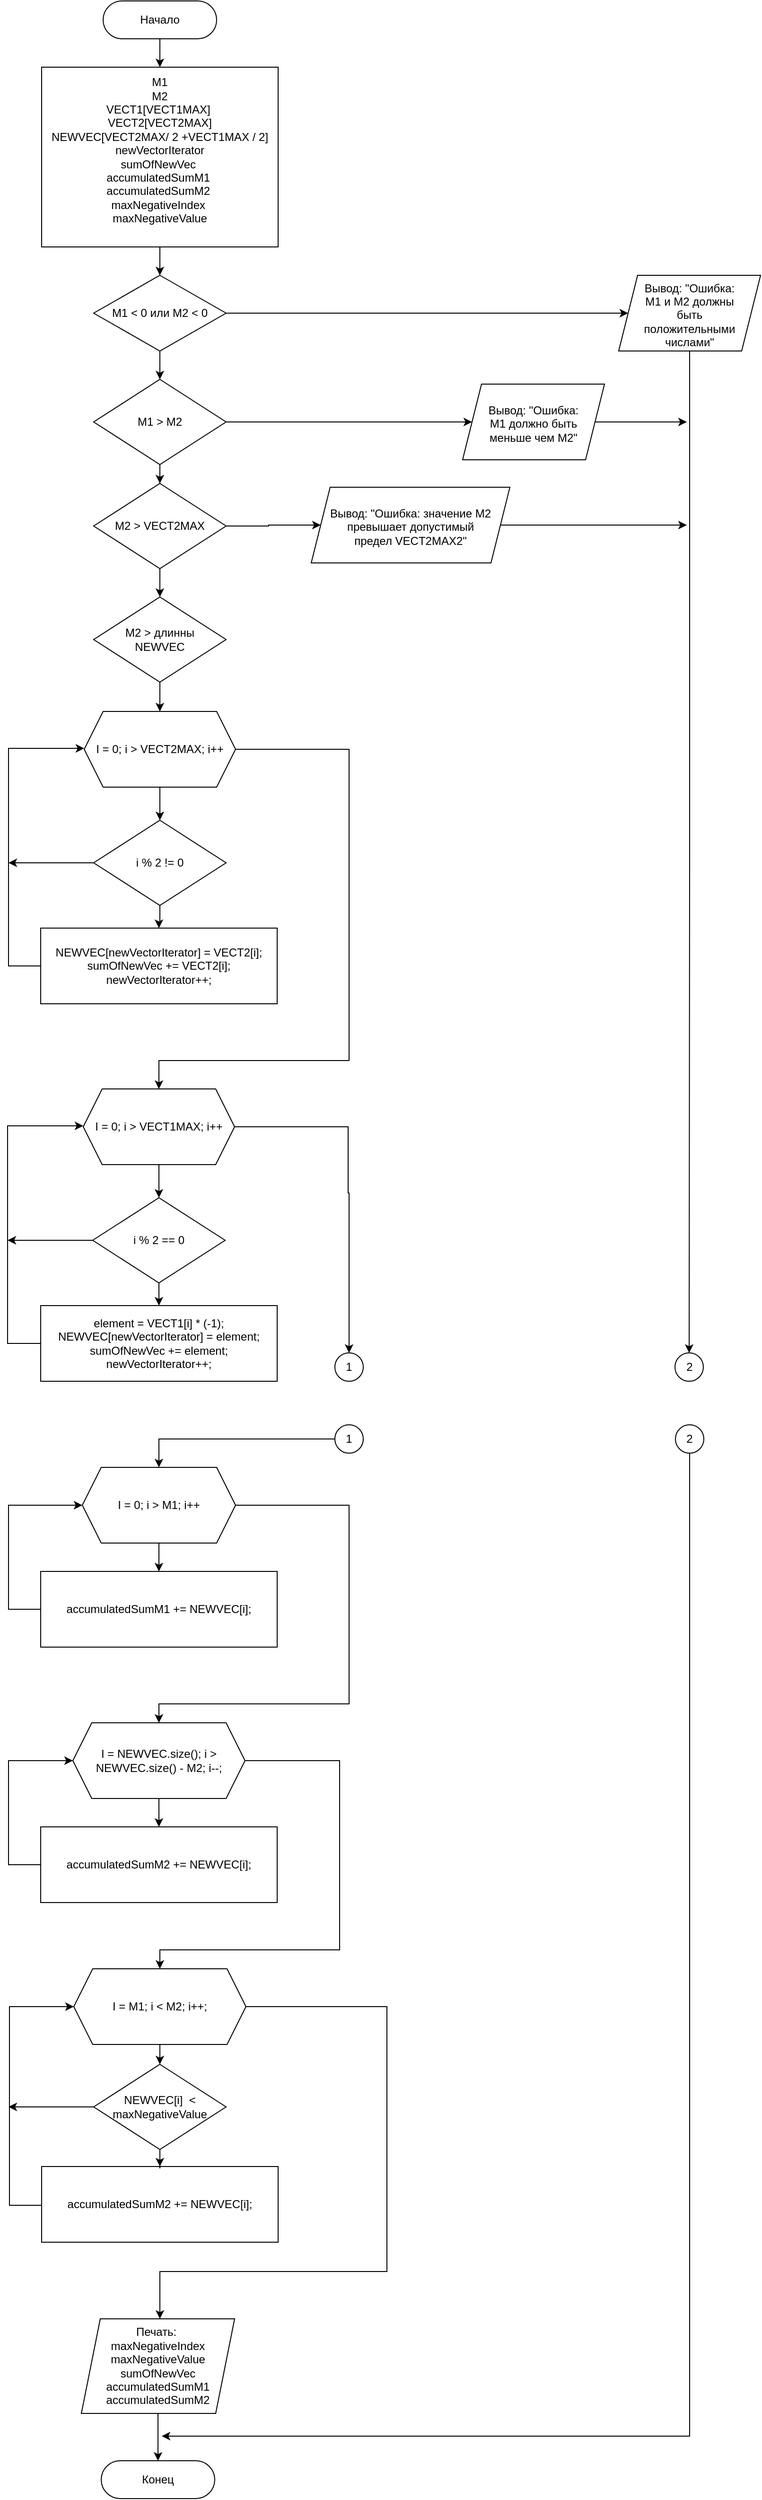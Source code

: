 <mxfile version="25.0.1">
  <diagram name="Page-1" id="sXU-YqgFUIIJ_8bGuf9W">
    <mxGraphModel dx="1272" dy="852" grid="1" gridSize="10" guides="1" tooltips="1" connect="1" arrows="1" fold="1" page="1" pageScale="1" pageWidth="1100" pageHeight="2700" math="0" shadow="0">
      <root>
        <mxCell id="0" />
        <mxCell id="1" parent="0" />
        <mxCell id="SGmm9wAT6u8liuz1xZ_z-5" value="" style="edgeStyle=orthogonalEdgeStyle;rounded=0;orthogonalLoop=1;jettySize=auto;html=1;" parent="1" source="SGmm9wAT6u8liuz1xZ_z-1" target="SGmm9wAT6u8liuz1xZ_z-4" edge="1">
          <mxGeometry relative="1" as="geometry" />
        </mxCell>
        <mxCell id="SGmm9wAT6u8liuz1xZ_z-1" value="Начало" style="rounded=1;whiteSpace=wrap;html=1;comic=0;arcSize=50;" parent="1" vertex="1">
          <mxGeometry x="140" width="120" height="40" as="geometry" />
        </mxCell>
        <mxCell id="SGmm9wAT6u8liuz1xZ_z-7" value="" style="edgeStyle=orthogonalEdgeStyle;rounded=0;orthogonalLoop=1;jettySize=auto;html=1;" parent="1" source="SGmm9wAT6u8liuz1xZ_z-4" target="SGmm9wAT6u8liuz1xZ_z-6" edge="1">
          <mxGeometry relative="1" as="geometry" />
        </mxCell>
        <mxCell id="SGmm9wAT6u8liuz1xZ_z-4" value="M1&lt;br&gt;M2&lt;br&gt;VECT1[VECT1MAX]&amp;nbsp;&lt;div&gt;VECT2[VECT2MAX]&lt;br&gt;NEWVEC[VECT2MAX/ 2 +VECT1MAX / 2]&lt;br&gt;newVectorIterator&lt;br&gt;sumOfNewVec&amp;nbsp;&lt;/div&gt;&lt;div&gt;accumulatedSumM1&amp;nbsp;&lt;/div&gt;&lt;div&gt;accumulatedSumM2&amp;nbsp;&lt;/div&gt;&lt;div&gt;maxNegativeIndex&amp;nbsp;&lt;/div&gt;&lt;div&gt;maxNegativeValue&lt;/div&gt;&lt;div&gt;&lt;br&gt;&lt;/div&gt;" style="rounded=0;whiteSpace=wrap;html=1;" parent="1" vertex="1">
          <mxGeometry x="75" y="70" width="250" height="190" as="geometry" />
        </mxCell>
        <mxCell id="SGmm9wAT6u8liuz1xZ_z-11" value="" style="edgeStyle=orthogonalEdgeStyle;rounded=0;orthogonalLoop=1;jettySize=auto;html=1;" parent="1" source="SGmm9wAT6u8liuz1xZ_z-6" target="SGmm9wAT6u8liuz1xZ_z-10" edge="1">
          <mxGeometry relative="1" as="geometry" />
        </mxCell>
        <mxCell id="SGmm9wAT6u8liuz1xZ_z-105" style="edgeStyle=orthogonalEdgeStyle;rounded=0;orthogonalLoop=1;jettySize=auto;html=1;entryX=0;entryY=0.5;entryDx=0;entryDy=0;" parent="1" source="SGmm9wAT6u8liuz1xZ_z-6" target="SGmm9wAT6u8liuz1xZ_z-8" edge="1">
          <mxGeometry relative="1" as="geometry" />
        </mxCell>
        <mxCell id="SGmm9wAT6u8liuz1xZ_z-6" value="M1 &amp;lt; 0 или M2 &amp;lt; 0" style="rhombus;whiteSpace=wrap;html=1;" parent="1" vertex="1">
          <mxGeometry x="130" y="290" width="140" height="80" as="geometry" />
        </mxCell>
        <mxCell id="SGmm9wAT6u8liuz1xZ_z-102" style="edgeStyle=orthogonalEdgeStyle;rounded=0;orthogonalLoop=1;jettySize=auto;html=1;fontColor=none;noLabel=1;exitX=0.5;exitY=1;exitDx=0;exitDy=0;" parent="1" edge="1" source="B_ixDvkyGXGTRTITfUGG-6">
          <mxGeometry relative="1" as="geometry">
            <mxPoint x="202" y="2574" as="targetPoint" />
            <mxPoint x="760" y="1570" as="sourcePoint" />
            <Array as="points">
              <mxPoint x="760" y="2574" />
            </Array>
          </mxGeometry>
        </mxCell>
        <mxCell id="B_ixDvkyGXGTRTITfUGG-3" style="edgeStyle=orthogonalEdgeStyle;rounded=0;orthogonalLoop=1;jettySize=auto;html=1;" edge="1" parent="1" source="SGmm9wAT6u8liuz1xZ_z-8" target="B_ixDvkyGXGTRTITfUGG-2">
          <mxGeometry relative="1" as="geometry" />
        </mxCell>
        <mxCell id="SGmm9wAT6u8liuz1xZ_z-8" value="Вывод: &quot;Ошибка: M1 и M2 должны быть положительными числами&quot;" style="shape=parallelogram;perimeter=parallelogramPerimeter;whiteSpace=wrap;html=1;fixedSize=1;spacing=8;spacingTop=3;spacingLeft=12;spacingRight=12;" parent="1" vertex="1">
          <mxGeometry x="685" y="290" width="150" height="80" as="geometry" />
        </mxCell>
        <mxCell id="SGmm9wAT6u8liuz1xZ_z-23" value="" style="edgeStyle=orthogonalEdgeStyle;rounded=0;orthogonalLoop=1;jettySize=auto;html=1;" parent="1" source="SGmm9wAT6u8liuz1xZ_z-10" target="SGmm9wAT6u8liuz1xZ_z-13" edge="1">
          <mxGeometry relative="1" as="geometry" />
        </mxCell>
        <mxCell id="SGmm9wAT6u8liuz1xZ_z-104" style="edgeStyle=orthogonalEdgeStyle;rounded=0;orthogonalLoop=1;jettySize=auto;html=1;" parent="1" source="SGmm9wAT6u8liuz1xZ_z-10" target="SGmm9wAT6u8liuz1xZ_z-12" edge="1">
          <mxGeometry relative="1" as="geometry" />
        </mxCell>
        <mxCell id="SGmm9wAT6u8liuz1xZ_z-10" value="M1 &amp;gt; M2" style="rhombus;whiteSpace=wrap;html=1;" parent="1" vertex="1">
          <mxGeometry x="130" y="400" width="140" height="90" as="geometry" />
        </mxCell>
        <mxCell id="SGmm9wAT6u8liuz1xZ_z-106" style="edgeStyle=orthogonalEdgeStyle;rounded=0;orthogonalLoop=1;jettySize=auto;html=1;" parent="1" edge="1">
          <mxGeometry relative="1" as="geometry">
            <mxPoint x="757" y="445" as="targetPoint" />
            <mxPoint x="657" y="445.0" as="sourcePoint" />
          </mxGeometry>
        </mxCell>
        <mxCell id="SGmm9wAT6u8liuz1xZ_z-12" value="Вывод: &quot;Ошибка: M1 должно быть меньше чем M2&quot;" style="shape=parallelogram;perimeter=parallelogramPerimeter;whiteSpace=wrap;html=1;fixedSize=1;spacing=8;spacingTop=3;spacingLeft=12;spacingRight=12;" parent="1" vertex="1">
          <mxGeometry x="520" y="405" width="150" height="80" as="geometry" />
        </mxCell>
        <mxCell id="SGmm9wAT6u8liuz1xZ_z-22" value="" style="edgeStyle=orthogonalEdgeStyle;rounded=0;orthogonalLoop=1;jettySize=auto;html=1;" parent="1" source="SGmm9wAT6u8liuz1xZ_z-13" target="SGmm9wAT6u8liuz1xZ_z-15" edge="1">
          <mxGeometry relative="1" as="geometry" />
        </mxCell>
        <mxCell id="SGmm9wAT6u8liuz1xZ_z-103" style="edgeStyle=orthogonalEdgeStyle;rounded=0;orthogonalLoop=1;jettySize=auto;html=1;entryX=0;entryY=0.5;entryDx=0;entryDy=0;" parent="1" source="SGmm9wAT6u8liuz1xZ_z-13" target="SGmm9wAT6u8liuz1xZ_z-14" edge="1">
          <mxGeometry relative="1" as="geometry" />
        </mxCell>
        <mxCell id="SGmm9wAT6u8liuz1xZ_z-13" value="M2 &amp;gt; VECT2MAX" style="rhombus;whiteSpace=wrap;html=1;" parent="1" vertex="1">
          <mxGeometry x="130" y="510" width="140" height="90" as="geometry" />
        </mxCell>
        <mxCell id="SGmm9wAT6u8liuz1xZ_z-107" style="edgeStyle=orthogonalEdgeStyle;rounded=0;orthogonalLoop=1;jettySize=auto;html=1;exitX=1;exitY=0.5;exitDx=0;exitDy=0;" parent="1" source="SGmm9wAT6u8liuz1xZ_z-14" edge="1">
          <mxGeometry relative="1" as="geometry">
            <mxPoint x="757" y="554" as="targetPoint" />
            <mxPoint x="537" y="554" as="sourcePoint" />
          </mxGeometry>
        </mxCell>
        <mxCell id="SGmm9wAT6u8liuz1xZ_z-14" value="Вывод: &quot;Ошибка: значение M2 превышает допустимый предел VECT2MAX2&quot;" style="shape=parallelogram;perimeter=parallelogramPerimeter;whiteSpace=wrap;html=1;fixedSize=1;spacing=8;spacingTop=3;spacingLeft=12;spacingRight=12;" parent="1" vertex="1">
          <mxGeometry x="360" y="514" width="210" height="80" as="geometry" />
        </mxCell>
        <mxCell id="SGmm9wAT6u8liuz1xZ_z-24" value="" style="edgeStyle=orthogonalEdgeStyle;rounded=0;orthogonalLoop=1;jettySize=auto;html=1;" parent="1" source="SGmm9wAT6u8liuz1xZ_z-15" target="SGmm9wAT6u8liuz1xZ_z-16" edge="1">
          <mxGeometry relative="1" as="geometry" />
        </mxCell>
        <mxCell id="SGmm9wAT6u8liuz1xZ_z-15" value="M2 &amp;gt; длинны&lt;div&gt;NEWVEC&lt;/div&gt;" style="rhombus;whiteSpace=wrap;html=1;" parent="1" vertex="1">
          <mxGeometry x="130" y="630" width="140" height="90" as="geometry" />
        </mxCell>
        <mxCell id="SGmm9wAT6u8liuz1xZ_z-25" value="" style="edgeStyle=orthogonalEdgeStyle;rounded=0;orthogonalLoop=1;jettySize=auto;html=1;" parent="1" source="SGmm9wAT6u8liuz1xZ_z-16" target="SGmm9wAT6u8liuz1xZ_z-17" edge="1">
          <mxGeometry relative="1" as="geometry" />
        </mxCell>
        <mxCell id="SGmm9wAT6u8liuz1xZ_z-55" style="edgeStyle=orthogonalEdgeStyle;rounded=0;orthogonalLoop=1;jettySize=auto;html=1;entryX=0.5;entryY=0;entryDx=0;entryDy=0;" parent="1" source="SGmm9wAT6u8liuz1xZ_z-16" target="SGmm9wAT6u8liuz1xZ_z-43" edge="1">
          <mxGeometry relative="1" as="geometry">
            <mxPoint x="190" y="1120" as="targetPoint" />
            <Array as="points">
              <mxPoint x="400" y="791" />
              <mxPoint x="400" y="1120" />
              <mxPoint x="199" y="1120" />
            </Array>
          </mxGeometry>
        </mxCell>
        <mxCell id="SGmm9wAT6u8liuz1xZ_z-16" value="I = 0; i &amp;gt; VECT2MAX; i++" style="shape=hexagon;perimeter=hexagonPerimeter2;whiteSpace=wrap;html=1;fixedSize=1;" parent="1" vertex="1">
          <mxGeometry x="120" y="751" width="160" height="80" as="geometry" />
        </mxCell>
        <mxCell id="SGmm9wAT6u8liuz1xZ_z-27" value="" style="edgeStyle=orthogonalEdgeStyle;rounded=0;orthogonalLoop=1;jettySize=auto;html=1;" parent="1" source="SGmm9wAT6u8liuz1xZ_z-17" target="SGmm9wAT6u8liuz1xZ_z-18" edge="1">
          <mxGeometry relative="1" as="geometry" />
        </mxCell>
        <mxCell id="SGmm9wAT6u8liuz1xZ_z-41" style="edgeStyle=orthogonalEdgeStyle;rounded=0;orthogonalLoop=1;jettySize=auto;html=1;" parent="1" source="SGmm9wAT6u8liuz1xZ_z-17" edge="1">
          <mxGeometry relative="1" as="geometry">
            <mxPoint x="40" y="911" as="targetPoint" />
          </mxGeometry>
        </mxCell>
        <mxCell id="SGmm9wAT6u8liuz1xZ_z-17" value="i % 2 != 0" style="rhombus;whiteSpace=wrap;html=1;" parent="1" vertex="1">
          <mxGeometry x="130" y="866" width="140" height="90" as="geometry" />
        </mxCell>
        <mxCell id="SGmm9wAT6u8liuz1xZ_z-40" style="edgeStyle=orthogonalEdgeStyle;rounded=0;orthogonalLoop=1;jettySize=auto;html=1;exitX=0;exitY=0.5;exitDx=0;exitDy=0;" parent="1" source="SGmm9wAT6u8liuz1xZ_z-18" edge="1">
          <mxGeometry relative="1" as="geometry">
            <mxPoint x="120" y="790" as="targetPoint" />
            <Array as="points">
              <mxPoint x="40" y="1020" />
              <mxPoint x="40" y="790" />
            </Array>
          </mxGeometry>
        </mxCell>
        <mxCell id="SGmm9wAT6u8liuz1xZ_z-18" value="&lt;div style=&quot;&quot;&gt;&lt;span style=&quot;background-color: initial;&quot;&gt;NEWVEC[newVectorIterator] = VECT2[i];&lt;/span&gt;&lt;/div&gt;&lt;div style=&quot;&quot;&gt;&lt;span style=&quot;background-color: initial;&quot;&gt;sumOfNewVec += VECT2[i];&lt;/span&gt;&lt;/div&gt;&lt;div style=&quot;&quot;&gt;&lt;span style=&quot;background-color: initial;&quot;&gt;newVectorIterator++;&lt;/span&gt;&lt;/div&gt;" style="rounded=0;whiteSpace=wrap;html=1;align=center;" parent="1" vertex="1">
          <mxGeometry x="74" y="980" width="250" height="80" as="geometry" />
        </mxCell>
        <mxCell id="SGmm9wAT6u8liuz1xZ_z-42" value="" style="edgeStyle=orthogonalEdgeStyle;rounded=0;orthogonalLoop=1;jettySize=auto;html=1;" parent="1" source="SGmm9wAT6u8liuz1xZ_z-43" target="SGmm9wAT6u8liuz1xZ_z-46" edge="1">
          <mxGeometry relative="1" as="geometry" />
        </mxCell>
        <mxCell id="SGmm9wAT6u8liuz1xZ_z-43" value="I = 0; i &amp;gt; VECT1MAX; i++" style="shape=hexagon;perimeter=hexagonPerimeter2;whiteSpace=wrap;html=1;fixedSize=1;" parent="1" vertex="1">
          <mxGeometry x="119" y="1150" width="160" height="80" as="geometry" />
        </mxCell>
        <mxCell id="SGmm9wAT6u8liuz1xZ_z-45" style="edgeStyle=orthogonalEdgeStyle;rounded=0;orthogonalLoop=1;jettySize=auto;html=1;" parent="1" source="SGmm9wAT6u8liuz1xZ_z-46" edge="1">
          <mxGeometry relative="1" as="geometry">
            <mxPoint x="39" y="1310" as="targetPoint" />
          </mxGeometry>
        </mxCell>
        <mxCell id="SGmm9wAT6u8liuz1xZ_z-49" value="" style="edgeStyle=orthogonalEdgeStyle;rounded=0;orthogonalLoop=1;jettySize=auto;html=1;" parent="1" source="SGmm9wAT6u8liuz1xZ_z-46" target="SGmm9wAT6u8liuz1xZ_z-48" edge="1">
          <mxGeometry relative="1" as="geometry" />
        </mxCell>
        <mxCell id="SGmm9wAT6u8liuz1xZ_z-46" value="i % 2 == 0" style="rhombus;whiteSpace=wrap;html=1;" parent="1" vertex="1">
          <mxGeometry x="129" y="1265" width="140" height="90" as="geometry" />
        </mxCell>
        <mxCell id="SGmm9wAT6u8liuz1xZ_z-47" style="edgeStyle=orthogonalEdgeStyle;rounded=0;orthogonalLoop=1;jettySize=auto;html=1;exitX=0;exitY=0.5;exitDx=0;exitDy=0;" parent="1" source="SGmm9wAT6u8liuz1xZ_z-48" edge="1">
          <mxGeometry relative="1" as="geometry">
            <mxPoint x="119" y="1189" as="targetPoint" />
            <Array as="points">
              <mxPoint x="39" y="1419" />
              <mxPoint x="39" y="1189" />
            </Array>
          </mxGeometry>
        </mxCell>
        <mxCell id="SGmm9wAT6u8liuz1xZ_z-48" value="&lt;div style=&quot;&quot;&gt;element = VECT1[i] * (-1); NEWVEC[newVectorIterator] = element; sumOfNewVec += element; newVectorIterator++;&lt;/div&gt;" style="rounded=0;whiteSpace=wrap;html=1;align=center;" parent="1" vertex="1">
          <mxGeometry x="74" y="1379" width="250" height="80" as="geometry" />
        </mxCell>
        <mxCell id="SGmm9wAT6u8liuz1xZ_z-69" style="edgeStyle=orthogonalEdgeStyle;rounded=0;orthogonalLoop=1;jettySize=auto;html=1;entryX=0.5;entryY=0;entryDx=0;entryDy=0;" parent="1" edge="1" target="B_ixDvkyGXGTRTITfUGG-1">
          <mxGeometry relative="1" as="geometry">
            <mxPoint x="400" y="1440" as="targetPoint" />
            <mxPoint x="279" y="1190" as="sourcePoint" />
            <Array as="points">
              <mxPoint x="399" y="1190" />
              <mxPoint x="399" y="1260" />
              <mxPoint x="400" y="1260" />
            </Array>
          </mxGeometry>
        </mxCell>
        <mxCell id="SGmm9wAT6u8liuz1xZ_z-72" value="" style="edgeStyle=orthogonalEdgeStyle;rounded=0;orthogonalLoop=1;jettySize=auto;html=1;" parent="1" source="SGmm9wAT6u8liuz1xZ_z-70" target="SGmm9wAT6u8liuz1xZ_z-71" edge="1">
          <mxGeometry relative="1" as="geometry" />
        </mxCell>
        <mxCell id="SGmm9wAT6u8liuz1xZ_z-78" style="edgeStyle=orthogonalEdgeStyle;rounded=0;orthogonalLoop=1;jettySize=auto;html=1;entryX=0.5;entryY=0;entryDx=0;entryDy=0;" parent="1" source="SGmm9wAT6u8liuz1xZ_z-70" target="SGmm9wAT6u8liuz1xZ_z-80" edge="1">
          <mxGeometry relative="1" as="geometry">
            <mxPoint x="400" y="1800" as="targetPoint" />
            <Array as="points">
              <mxPoint x="400" y="1590" />
              <mxPoint x="400" y="1800" />
              <mxPoint x="199" y="1800" />
            </Array>
          </mxGeometry>
        </mxCell>
        <mxCell id="SGmm9wAT6u8liuz1xZ_z-70" value="I = 0; i &amp;gt; M1; i++" style="shape=hexagon;perimeter=hexagonPerimeter2;whiteSpace=wrap;html=1;fixedSize=1;" parent="1" vertex="1">
          <mxGeometry x="118" y="1550" width="162" height="80" as="geometry" />
        </mxCell>
        <mxCell id="SGmm9wAT6u8liuz1xZ_z-73" style="edgeStyle=orthogonalEdgeStyle;rounded=0;orthogonalLoop=1;jettySize=auto;html=1;entryX=0;entryY=0.5;entryDx=0;entryDy=0;" parent="1" source="SGmm9wAT6u8liuz1xZ_z-71" target="SGmm9wAT6u8liuz1xZ_z-70" edge="1">
          <mxGeometry relative="1" as="geometry">
            <mxPoint x="40" y="1580" as="targetPoint" />
            <Array as="points">
              <mxPoint x="40" y="1700" />
              <mxPoint x="40" y="1590" />
            </Array>
          </mxGeometry>
        </mxCell>
        <mxCell id="SGmm9wAT6u8liuz1xZ_z-71" value="&lt;div style=&quot;&quot;&gt;accumulatedSumM1 += NEWVEC[i];&lt;/div&gt;" style="rounded=0;whiteSpace=wrap;html=1;align=center;" parent="1" vertex="1">
          <mxGeometry x="74" y="1660" width="250" height="80" as="geometry" />
        </mxCell>
        <mxCell id="SGmm9wAT6u8liuz1xZ_z-79" value="" style="edgeStyle=orthogonalEdgeStyle;rounded=0;orthogonalLoop=1;jettySize=auto;html=1;" parent="1" source="SGmm9wAT6u8liuz1xZ_z-80" target="SGmm9wAT6u8liuz1xZ_z-82" edge="1">
          <mxGeometry relative="1" as="geometry" />
        </mxCell>
        <mxCell id="SGmm9wAT6u8liuz1xZ_z-87" style="edgeStyle=orthogonalEdgeStyle;rounded=0;orthogonalLoop=1;jettySize=auto;html=1;entryX=0.5;entryY=0;entryDx=0;entryDy=0;" parent="1" source="SGmm9wAT6u8liuz1xZ_z-80" target="SGmm9wAT6u8liuz1xZ_z-84" edge="1">
          <mxGeometry relative="1" as="geometry">
            <mxPoint x="400" y="2060" as="targetPoint" />
            <Array as="points">
              <mxPoint x="390" y="1860" />
              <mxPoint x="390" y="2060" />
              <mxPoint x="200" y="2060" />
            </Array>
          </mxGeometry>
        </mxCell>
        <mxCell id="SGmm9wAT6u8liuz1xZ_z-80" value="I = NEWVEC.size(); i &amp;gt; NEWVEC.size() - M2; i--;" style="shape=hexagon;perimeter=hexagonPerimeter2;whiteSpace=wrap;html=1;fixedSize=1;" parent="1" vertex="1">
          <mxGeometry x="108" y="1820" width="182" height="80" as="geometry" />
        </mxCell>
        <mxCell id="SGmm9wAT6u8liuz1xZ_z-81" style="edgeStyle=orthogonalEdgeStyle;rounded=0;orthogonalLoop=1;jettySize=auto;html=1;entryX=0;entryY=0.5;entryDx=0;entryDy=0;" parent="1" source="SGmm9wAT6u8liuz1xZ_z-82" target="SGmm9wAT6u8liuz1xZ_z-80" edge="1">
          <mxGeometry relative="1" as="geometry">
            <mxPoint x="40" y="1850" as="targetPoint" />
            <Array as="points">
              <mxPoint x="40" y="1970" />
              <mxPoint x="40" y="1860" />
            </Array>
          </mxGeometry>
        </mxCell>
        <mxCell id="SGmm9wAT6u8liuz1xZ_z-82" value="&lt;div style=&quot;&quot;&gt;accumulatedSumM2 += NEWVEC[i];&lt;/div&gt;" style="rounded=0;whiteSpace=wrap;html=1;align=center;" parent="1" vertex="1">
          <mxGeometry x="74" y="1930" width="250" height="80" as="geometry" />
        </mxCell>
        <mxCell id="SGmm9wAT6u8liuz1xZ_z-90" value="" style="edgeStyle=orthogonalEdgeStyle;rounded=0;orthogonalLoop=1;jettySize=auto;html=1;" parent="1" source="SGmm9wAT6u8liuz1xZ_z-84" target="SGmm9wAT6u8liuz1xZ_z-89" edge="1">
          <mxGeometry relative="1" as="geometry" />
        </mxCell>
        <mxCell id="SGmm9wAT6u8liuz1xZ_z-97" style="edgeStyle=orthogonalEdgeStyle;rounded=0;orthogonalLoop=1;jettySize=auto;html=1;" parent="1" source="SGmm9wAT6u8liuz1xZ_z-84" edge="1">
          <mxGeometry relative="1" as="geometry">
            <mxPoint x="200" y="2450" as="targetPoint" />
            <Array as="points">
              <mxPoint x="440" y="2120" />
              <mxPoint x="440" y="2400" />
              <mxPoint x="200" y="2400" />
            </Array>
          </mxGeometry>
        </mxCell>
        <mxCell id="SGmm9wAT6u8liuz1xZ_z-84" value="I = M1; i &amp;lt; M2; i++;" style="shape=hexagon;perimeter=hexagonPerimeter2;whiteSpace=wrap;html=1;fixedSize=1;" parent="1" vertex="1">
          <mxGeometry x="109" y="2080" width="182" height="80" as="geometry" />
        </mxCell>
        <mxCell id="SGmm9wAT6u8liuz1xZ_z-85" style="edgeStyle=orthogonalEdgeStyle;rounded=0;orthogonalLoop=1;jettySize=auto;html=1;entryX=0;entryY=0.5;entryDx=0;entryDy=0;exitX=0;exitY=0.5;exitDx=0;exitDy=0;" parent="1" source="SGmm9wAT6u8liuz1xZ_z-86" target="SGmm9wAT6u8liuz1xZ_z-84" edge="1">
          <mxGeometry relative="1" as="geometry">
            <mxPoint x="41" y="2110" as="targetPoint" />
            <Array as="points">
              <mxPoint x="75" y="2330" />
              <mxPoint x="41" y="2330" />
              <mxPoint x="41" y="2120" />
            </Array>
          </mxGeometry>
        </mxCell>
        <mxCell id="SGmm9wAT6u8liuz1xZ_z-86" value="&lt;div style=&quot;&quot;&gt;accumulatedSumM2 += NEWVEC[i];&lt;/div&gt;" style="rounded=0;whiteSpace=wrap;html=1;align=center;" parent="1" vertex="1">
          <mxGeometry x="75" y="2289" width="250" height="80" as="geometry" />
        </mxCell>
        <mxCell id="SGmm9wAT6u8liuz1xZ_z-91" value="" style="edgeStyle=orthogonalEdgeStyle;rounded=0;orthogonalLoop=1;jettySize=auto;html=1;" parent="1" source="SGmm9wAT6u8liuz1xZ_z-89" target="SGmm9wAT6u8liuz1xZ_z-86" edge="1">
          <mxGeometry relative="1" as="geometry" />
        </mxCell>
        <mxCell id="SGmm9wAT6u8liuz1xZ_z-96" style="edgeStyle=orthogonalEdgeStyle;rounded=0;orthogonalLoop=1;jettySize=auto;html=1;" parent="1" source="SGmm9wAT6u8liuz1xZ_z-89" edge="1">
          <mxGeometry relative="1" as="geometry">
            <mxPoint x="40" y="2226" as="targetPoint" />
          </mxGeometry>
        </mxCell>
        <mxCell id="SGmm9wAT6u8liuz1xZ_z-89" value="NEWVEC[i]&amp;nbsp; &amp;lt; maxNegativeValue" style="rhombus;whiteSpace=wrap;html=1;" parent="1" vertex="1">
          <mxGeometry x="130" y="2181" width="140" height="90" as="geometry" />
        </mxCell>
        <mxCell id="SGmm9wAT6u8liuz1xZ_z-101" value="" style="edgeStyle=orthogonalEdgeStyle;rounded=0;orthogonalLoop=1;jettySize=auto;html=1;" parent="1" source="SGmm9wAT6u8liuz1xZ_z-99" target="SGmm9wAT6u8liuz1xZ_z-100" edge="1">
          <mxGeometry relative="1" as="geometry" />
        </mxCell>
        <mxCell id="SGmm9wAT6u8liuz1xZ_z-99" value="Печать:&amp;nbsp;&lt;div&gt;maxNegativeIndex maxNegativeValue&lt;div&gt;sumOfNewVec&lt;/div&gt;&lt;div&gt;accumulatedSumM1 accumulatedSumM2&lt;/div&gt;&lt;/div&gt;" style="shape=parallelogram;perimeter=parallelogramPerimeter;whiteSpace=wrap;html=1;fixedSize=1;" parent="1" vertex="1">
          <mxGeometry x="117" y="2450" width="162" height="100" as="geometry" />
        </mxCell>
        <mxCell id="SGmm9wAT6u8liuz1xZ_z-100" value="Конец" style="rounded=1;whiteSpace=wrap;html=1;comic=0;arcSize=50;" parent="1" vertex="1">
          <mxGeometry x="138" y="2600" width="120" height="40" as="geometry" />
        </mxCell>
        <mxCell id="B_ixDvkyGXGTRTITfUGG-1" value="1" style="ellipse;whiteSpace=wrap;html=1;aspect=fixed;" vertex="1" parent="1">
          <mxGeometry x="385" y="1429" width="30" height="30" as="geometry" />
        </mxCell>
        <mxCell id="B_ixDvkyGXGTRTITfUGG-2" value="2" style="ellipse;whiteSpace=wrap;html=1;aspect=fixed;" vertex="1" parent="1">
          <mxGeometry x="744.51" y="1429" width="30" height="30" as="geometry" />
        </mxCell>
        <mxCell id="B_ixDvkyGXGTRTITfUGG-5" style="edgeStyle=orthogonalEdgeStyle;rounded=0;orthogonalLoop=1;jettySize=auto;html=1;entryX=0.5;entryY=0;entryDx=0;entryDy=0;" edge="1" parent="1" source="B_ixDvkyGXGTRTITfUGG-4" target="SGmm9wAT6u8liuz1xZ_z-70">
          <mxGeometry relative="1" as="geometry" />
        </mxCell>
        <mxCell id="B_ixDvkyGXGTRTITfUGG-4" value="1" style="ellipse;whiteSpace=wrap;html=1;aspect=fixed;" vertex="1" parent="1">
          <mxGeometry x="385" y="1505" width="30" height="30" as="geometry" />
        </mxCell>
        <mxCell id="B_ixDvkyGXGTRTITfUGG-6" value="2" style="ellipse;whiteSpace=wrap;html=1;aspect=fixed;" vertex="1" parent="1">
          <mxGeometry x="745" y="1505" width="30" height="30" as="geometry" />
        </mxCell>
      </root>
    </mxGraphModel>
  </diagram>
</mxfile>
